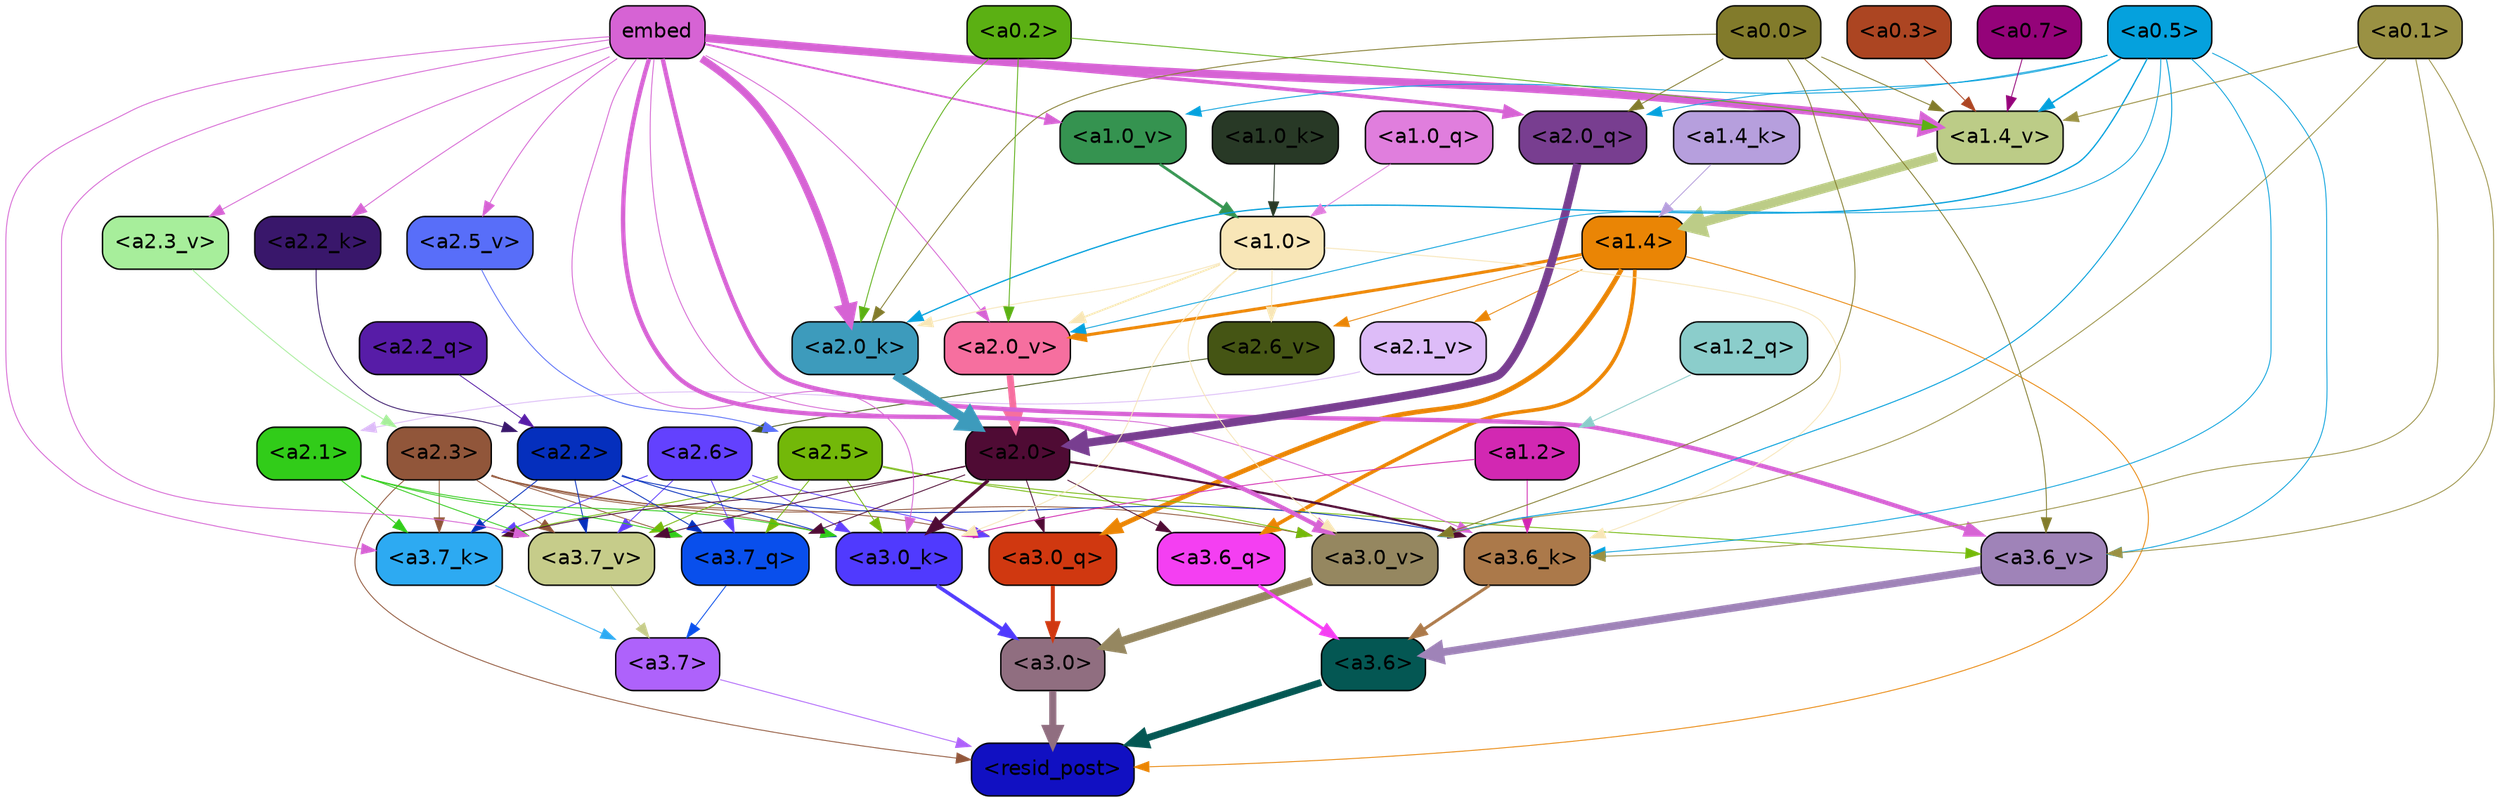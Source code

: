 strict digraph "" {
	graph [bgcolor=transparent,
		layout=dot,
		overlap=false,
		splines=true
	];
	"<a3.7>"	[color=black,
		fillcolor="#ae62fb",
		fontname=Helvetica,
		shape=box,
		style="filled, rounded"];
	"<resid_post>"	[color=black,
		fillcolor="#1110c2",
		fontname=Helvetica,
		shape=box,
		style="filled, rounded"];
	"<a3.7>" -> "<resid_post>"	[color="#ae62fb",
		penwidth=0.6];
	"<a3.6>"	[color=black,
		fillcolor="#045753",
		fontname=Helvetica,
		shape=box,
		style="filled, rounded"];
	"<a3.6>" -> "<resid_post>"	[color="#045753",
		penwidth=4.753257989883423];
	"<a3.0>"	[color=black,
		fillcolor="#906e80",
		fontname=Helvetica,
		shape=box,
		style="filled, rounded"];
	"<a3.0>" -> "<resid_post>"	[color="#906e80",
		penwidth=4.90053927898407];
	"<a2.3>"	[color=black,
		fillcolor="#91563a",
		fontname=Helvetica,
		shape=box,
		style="filled, rounded"];
	"<a2.3>" -> "<resid_post>"	[color="#91563a",
		penwidth=0.6];
	"<a3.7_q>"	[color=black,
		fillcolor="#094fec",
		fontname=Helvetica,
		shape=box,
		style="filled, rounded"];
	"<a2.3>" -> "<a3.7_q>"	[color="#91563a",
		penwidth=0.6];
	"<a3.0_q>"	[color=black,
		fillcolor="#d03810",
		fontname=Helvetica,
		shape=box,
		style="filled, rounded"];
	"<a2.3>" -> "<a3.0_q>"	[color="#91563a",
		penwidth=0.6];
	"<a3.7_k>"	[color=black,
		fillcolor="#2daaf2",
		fontname=Helvetica,
		shape=box,
		style="filled, rounded"];
	"<a2.3>" -> "<a3.7_k>"	[color="#91563a",
		penwidth=0.6];
	"<a3.0_k>"	[color=black,
		fillcolor="#503afe",
		fontname=Helvetica,
		shape=box,
		style="filled, rounded"];
	"<a2.3>" -> "<a3.0_k>"	[color="#91563a",
		penwidth=0.6];
	"<a3.7_v>"	[color=black,
		fillcolor="#c6cc8a",
		fontname=Helvetica,
		shape=box,
		style="filled, rounded"];
	"<a2.3>" -> "<a3.7_v>"	[color="#91563a",
		penwidth=0.6];
	"<a3.0_v>"	[color=black,
		fillcolor="#958760",
		fontname=Helvetica,
		shape=box,
		style="filled, rounded"];
	"<a2.3>" -> "<a3.0_v>"	[color="#91563a",
		penwidth=0.6];
	"<a1.4>"	[color=black,
		fillcolor="#ea8505",
		fontname=Helvetica,
		shape=box,
		style="filled, rounded"];
	"<a1.4>" -> "<resid_post>"	[color="#ea8505",
		penwidth=0.6];
	"<a3.6_q>"	[color=black,
		fillcolor="#f43ff2",
		fontname=Helvetica,
		shape=box,
		style="filled, rounded"];
	"<a1.4>" -> "<a3.6_q>"	[color="#ea8505",
		penwidth=2.5149343013763428];
	"<a1.4>" -> "<a3.0_q>"	[color="#ea8505",
		penwidth=3.2760138511657715];
	"<a2.6_v>"	[color=black,
		fillcolor="#455514",
		fontname=Helvetica,
		shape=box,
		style="filled, rounded"];
	"<a1.4>" -> "<a2.6_v>"	[color="#ea8505",
		penwidth=0.6];
	"<a2.1_v>"	[color=black,
		fillcolor="#ddbcf8",
		fontname=Helvetica,
		shape=box,
		style="filled, rounded"];
	"<a1.4>" -> "<a2.1_v>"	[color="#ea8505",
		penwidth=0.6];
	"<a2.0_v>"	[color=black,
		fillcolor="#f66f9f",
		fontname=Helvetica,
		shape=box,
		style="filled, rounded"];
	"<a1.4>" -> "<a2.0_v>"	[color="#ea8505",
		penwidth=2.0870713144540787];
	"<a3.7_q>" -> "<a3.7>"	[color="#094fec",
		penwidth=0.6];
	"<a3.6_q>" -> "<a3.6>"	[color="#f43ff2",
		penwidth=2.091020345687866];
	"<a3.0_q>" -> "<a3.0>"	[color="#d03810",
		penwidth=2.7421876192092896];
	"<a3.7_k>" -> "<a3.7>"	[color="#2daaf2",
		penwidth=0.6];
	"<a3.6_k>"	[color=black,
		fillcolor="#ab794a",
		fontname=Helvetica,
		shape=box,
		style="filled, rounded"];
	"<a3.6_k>" -> "<a3.6>"	[color="#ab794a",
		penwidth=2.048597991466522];
	"<a3.0_k>" -> "<a3.0>"	[color="#503afe",
		penwidth=2.476402521133423];
	"<a3.7_v>" -> "<a3.7>"	[color="#c6cc8a",
		penwidth=0.6];
	"<a3.6_v>"	[color=black,
		fillcolor="#9f83b8",
		fontname=Helvetica,
		shape=box,
		style="filled, rounded"];
	"<a3.6_v>" -> "<a3.6>"	[color="#9f83b8",
		penwidth=5.2550448179244995];
	"<a3.0_v>" -> "<a3.0>"	[color="#958760",
		penwidth=5.652270674705505];
	"<a2.6>"	[color=black,
		fillcolor="#6341fe",
		fontname=Helvetica,
		shape=box,
		style="filled, rounded"];
	"<a2.6>" -> "<a3.7_q>"	[color="#6341fe",
		penwidth=0.6];
	"<a2.6>" -> "<a3.0_q>"	[color="#6341fe",
		penwidth=0.6];
	"<a2.6>" -> "<a3.7_k>"	[color="#6341fe",
		penwidth=0.6];
	"<a2.6>" -> "<a3.0_k>"	[color="#6341fe",
		penwidth=0.6];
	"<a2.6>" -> "<a3.7_v>"	[color="#6341fe",
		penwidth=0.6];
	"<a2.5>"	[color=black,
		fillcolor="#73b809",
		fontname=Helvetica,
		shape=box,
		style="filled, rounded"];
	"<a2.5>" -> "<a3.7_q>"	[color="#73b809",
		penwidth=0.6];
	"<a2.5>" -> "<a3.7_k>"	[color="#73b809",
		penwidth=0.6];
	"<a2.5>" -> "<a3.0_k>"	[color="#73b809",
		penwidth=0.6];
	"<a2.5>" -> "<a3.7_v>"	[color="#73b809",
		penwidth=0.6];
	"<a2.5>" -> "<a3.6_v>"	[color="#73b809",
		penwidth=0.6];
	"<a2.5>" -> "<a3.0_v>"	[color="#73b809",
		penwidth=0.6];
	"<a2.2>"	[color=black,
		fillcolor="#052fbd",
		fontname=Helvetica,
		shape=box,
		style="filled, rounded"];
	"<a2.2>" -> "<a3.7_q>"	[color="#052fbd",
		penwidth=0.6];
	"<a2.2>" -> "<a3.7_k>"	[color="#052fbd",
		penwidth=0.6];
	"<a2.2>" -> "<a3.6_k>"	[color="#052fbd",
		penwidth=0.6];
	"<a2.2>" -> "<a3.0_k>"	[color="#052fbd",
		penwidth=0.6];
	"<a2.2>" -> "<a3.7_v>"	[color="#052fbd",
		penwidth=0.6];
	"<a2.1>"	[color=black,
		fillcolor="#31cc19",
		fontname=Helvetica,
		shape=box,
		style="filled, rounded"];
	"<a2.1>" -> "<a3.7_q>"	[color="#31cc19",
		penwidth=0.6];
	"<a2.1>" -> "<a3.7_k>"	[color="#31cc19",
		penwidth=0.6];
	"<a2.1>" -> "<a3.0_k>"	[color="#31cc19",
		penwidth=0.6];
	"<a2.1>" -> "<a3.7_v>"	[color="#31cc19",
		penwidth=0.6];
	"<a2.0>"	[color=black,
		fillcolor="#4f0b34",
		fontname=Helvetica,
		shape=box,
		style="filled, rounded"];
	"<a2.0>" -> "<a3.7_q>"	[color="#4f0b34",
		penwidth=0.6];
	"<a2.0>" -> "<a3.6_q>"	[color="#4f0b34",
		penwidth=0.6];
	"<a2.0>" -> "<a3.0_q>"	[color="#4f0b34",
		penwidth=0.6];
	"<a2.0>" -> "<a3.7_k>"	[color="#4f0b34",
		penwidth=0.6];
	"<a2.0>" -> "<a3.6_k>"	[color="#4f0b34",
		penwidth=1.5290023684501648];
	"<a2.0>" -> "<a3.0_k>"	[color="#4f0b34",
		penwidth=2.2635570764541626];
	"<a2.0>" -> "<a3.7_v>"	[color="#4f0b34",
		penwidth=0.6];
	embed	[color=black,
		fillcolor="#d663d4",
		fontname=Helvetica,
		shape=box,
		style="filled, rounded"];
	embed -> "<a3.7_k>"	[color="#d663d4",
		penwidth=0.6];
	embed -> "<a3.6_k>"	[color="#d663d4",
		penwidth=0.6];
	embed -> "<a3.0_k>"	[color="#d663d4",
		penwidth=0.6];
	embed -> "<a3.7_v>"	[color="#d663d4",
		penwidth=0.6];
	embed -> "<a3.6_v>"	[color="#d663d4",
		penwidth=2.9556376338005066];
	embed -> "<a3.0_v>"	[color="#d663d4",
		penwidth=2.972973108291626];
	"<a2.0_q>"	[color=black,
		fillcolor="#783e90",
		fontname=Helvetica,
		shape=box,
		style="filled, rounded"];
	embed -> "<a2.0_q>"	[color="#d663d4",
		penwidth=2.522909115999937];
	"<a2.2_k>"	[color=black,
		fillcolor="#39176b",
		fontname=Helvetica,
		shape=box,
		style="filled, rounded"];
	embed -> "<a2.2_k>"	[color="#d663d4",
		penwidth=0.6];
	"<a2.0_k>"	[color=black,
		fillcolor="#3d9bbc",
		fontname=Helvetica,
		shape=box,
		style="filled, rounded"];
	embed -> "<a2.0_k>"	[color="#d663d4",
		penwidth=5.094568967819214];
	"<a2.5_v>"	[color=black,
		fillcolor="#586ef9",
		fontname=Helvetica,
		shape=box,
		style="filled, rounded"];
	embed -> "<a2.5_v>"	[color="#d663d4",
		penwidth=0.6];
	"<a2.3_v>"	[color=black,
		fillcolor="#a7ee9b",
		fontname=Helvetica,
		shape=box,
		style="filled, rounded"];
	embed -> "<a2.3_v>"	[color="#d663d4",
		penwidth=0.6];
	embed -> "<a2.0_v>"	[color="#d663d4",
		penwidth=0.6];
	"<a1.4_v>"	[color=black,
		fillcolor="#bccc87",
		fontname=Helvetica,
		shape=box,
		style="filled, rounded"];
	embed -> "<a1.4_v>"	[color="#d663d4",
		penwidth=5.504090070724487];
	"<a1.0_v>"	[color=black,
		fillcolor="#359350",
		fontname=Helvetica,
		shape=box,
		style="filled, rounded"];
	embed -> "<a1.0_v>"	[color="#d663d4",
		penwidth=1.2935692071914673];
	"<a1.2>"	[color=black,
		fillcolor="#d228b2",
		fontname=Helvetica,
		shape=box,
		style="filled, rounded"];
	"<a1.2>" -> "<a3.6_k>"	[color="#d228b2",
		penwidth=0.6];
	"<a1.2>" -> "<a3.0_k>"	[color="#d228b2",
		penwidth=0.6];
	"<a1.0>"	[color=black,
		fillcolor="#f8e6b7",
		fontname=Helvetica,
		shape=box,
		style="filled, rounded"];
	"<a1.0>" -> "<a3.6_k>"	[color="#f8e6b7",
		penwidth=0.6];
	"<a1.0>" -> "<a3.0_k>"	[color="#f8e6b7",
		penwidth=0.6];
	"<a1.0>" -> "<a3.0_v>"	[color="#f8e6b7",
		penwidth=0.6];
	"<a1.0>" -> "<a2.0_k>"	[color="#f8e6b7",
		penwidth=0.6];
	"<a1.0>" -> "<a2.6_v>"	[color="#f8e6b7",
		penwidth=0.6];
	"<a1.0>" -> "<a2.0_v>"	[color="#f8e6b7",
		penwidth=1.2152502536773682];
	"<a0.5>"	[color=black,
		fillcolor="#05a1dd",
		fontname=Helvetica,
		shape=box,
		style="filled, rounded"];
	"<a0.5>" -> "<a3.6_k>"	[color="#05a1dd",
		penwidth=0.6];
	"<a0.5>" -> "<a3.6_v>"	[color="#05a1dd",
		penwidth=0.6];
	"<a0.5>" -> "<a3.0_v>"	[color="#05a1dd",
		penwidth=0.6790935099124908];
	"<a0.5>" -> "<a2.0_q>"	[color="#05a1dd",
		penwidth=0.6];
	"<a0.5>" -> "<a2.0_k>"	[color="#05a1dd",
		penwidth=0.8835153579711914];
	"<a0.5>" -> "<a2.0_v>"	[color="#05a1dd",
		penwidth=0.6];
	"<a0.5>" -> "<a1.4_v>"	[color="#05a1dd",
		penwidth=1.022335171699524];
	"<a0.5>" -> "<a1.0_v>"	[color="#05a1dd",
		penwidth=0.6];
	"<a0.1>"	[color=black,
		fillcolor="#9a9143",
		fontname=Helvetica,
		shape=box,
		style="filled, rounded"];
	"<a0.1>" -> "<a3.6_k>"	[color="#9a9143",
		penwidth=0.6];
	"<a0.1>" -> "<a3.6_v>"	[color="#9a9143",
		penwidth=0.6];
	"<a0.1>" -> "<a3.0_v>"	[color="#9a9143",
		penwidth=0.6];
	"<a0.1>" -> "<a1.4_v>"	[color="#9a9143",
		penwidth=0.6438122987747192];
	"<a0.0>"	[color=black,
		fillcolor="#827b2b",
		fontname=Helvetica,
		shape=box,
		style="filled, rounded"];
	"<a0.0>" -> "<a3.6_v>"	[color="#827b2b",
		penwidth=0.6];
	"<a0.0>" -> "<a3.0_v>"	[color="#827b2b",
		penwidth=0.6];
	"<a0.0>" -> "<a2.0_q>"	[color="#827b2b",
		penwidth=0.6];
	"<a0.0>" -> "<a2.0_k>"	[color="#827b2b",
		penwidth=0.6];
	"<a0.0>" -> "<a1.4_v>"	[color="#827b2b",
		penwidth=0.6];
	"<a2.2_q>"	[color=black,
		fillcolor="#571ca7",
		fontname=Helvetica,
		shape=box,
		style="filled, rounded"];
	"<a2.2_q>" -> "<a2.2>"	[color="#571ca7",
		penwidth=0.6];
	"<a2.0_q>" -> "<a2.0>"	[color="#783e90",
		penwidth=5.557696580886841];
	"<a2.2_k>" -> "<a2.2>"	[color="#39176b",
		penwidth=0.6];
	"<a2.0_k>" -> "<a2.0>"	[color="#3d9bbc",
		penwidth=6.320472955703735];
	"<a2.6_v>" -> "<a2.6>"	[color="#455514",
		penwidth=0.6];
	"<a2.5_v>" -> "<a2.5>"	[color="#586ef9",
		penwidth=0.6];
	"<a2.3_v>" -> "<a2.3>"	[color="#a7ee9b",
		penwidth=0.6];
	"<a2.1_v>" -> "<a2.1>"	[color="#ddbcf8",
		penwidth=0.6];
	"<a2.0_v>" -> "<a2.0>"	[color="#f66f9f",
		penwidth=4.611755967140198];
	"<a0.2>"	[color=black,
		fillcolor="#5bb013",
		fontname=Helvetica,
		shape=box,
		style="filled, rounded"];
	"<a0.2>" -> "<a2.0_k>"	[color="#5bb013",
		penwidth=0.6];
	"<a0.2>" -> "<a2.0_v>"	[color="#5bb013",
		penwidth=0.6];
	"<a0.2>" -> "<a1.4_v>"	[color="#5bb013",
		penwidth=0.6];
	"<a1.2_q>"	[color=black,
		fillcolor="#8bcdcb",
		fontname=Helvetica,
		shape=box,
		style="filled, rounded"];
	"<a1.2_q>" -> "<a1.2>"	[color="#8bcdcb",
		penwidth=0.6145738363265991];
	"<a1.0_q>"	[color=black,
		fillcolor="#e07edd",
		fontname=Helvetica,
		shape=box,
		style="filled, rounded"];
	"<a1.0_q>" -> "<a1.0>"	[color="#e07edd",
		penwidth=0.6];
	"<a1.4_k>"	[color=black,
		fillcolor="#b69fdd",
		fontname=Helvetica,
		shape=box,
		style="filled, rounded"];
	"<a1.4_k>" -> "<a1.4>"	[color="#b69fdd",
		penwidth=0.6];
	"<a1.0_k>"	[color=black,
		fillcolor="#283926",
		fontname=Helvetica,
		shape=box,
		style="filled, rounded"];
	"<a1.0_k>" -> "<a1.0>"	[color="#283926",
		penwidth=0.6];
	"<a1.4_v>" -> "<a1.4>"	[color="#bccc87",
		penwidth=6.5241758823394775];
	"<a1.0_v>" -> "<a1.0>"	[color="#359350",
		penwidth=1.8809151649475098];
	"<a0.7>"	[color=black,
		fillcolor="#940379",
		fontname=Helvetica,
		shape=box,
		style="filled, rounded"];
	"<a0.7>" -> "<a1.4_v>"	[color="#940379",
		penwidth=0.6];
	"<a0.3>"	[color=black,
		fillcolor="#ac4522",
		fontname=Helvetica,
		shape=box,
		style="filled, rounded"];
	"<a0.3>" -> "<a1.4_v>"	[color="#ac4522",
		penwidth=0.6];
}

